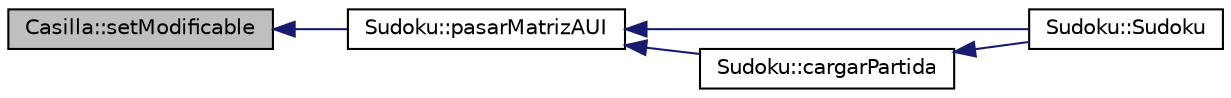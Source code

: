 digraph "Casilla::setModificable"
{
  edge [fontname="Helvetica",fontsize="10",labelfontname="Helvetica",labelfontsize="10"];
  node [fontname="Helvetica",fontsize="10",shape=record];
  rankdir="LR";
  Node1 [label="Casilla::setModificable",height=0.2,width=0.4,color="black", fillcolor="grey75", style="filled" fontcolor="black"];
  Node1 -> Node2 [dir="back",color="midnightblue",fontsize="10",style="solid",fontname="Helvetica"];
  Node2 [label="Sudoku::pasarMatrizAUI",height=0.2,width=0.4,color="black", fillcolor="white", style="filled",URL="$class_sudoku.html#a9851e8f3ef4959a86509a6c0a1f364db",tooltip="Pasa los valores del tablero lógico al tablero gráfico. "];
  Node2 -> Node3 [dir="back",color="midnightblue",fontsize="10",style="solid",fontname="Helvetica"];
  Node3 [label="Sudoku::Sudoku",height=0.2,width=0.4,color="black", fillcolor="white", style="filled",URL="$class_sudoku.html#add26172d727a99b29e4cc1c99d17ead4"];
  Node2 -> Node4 [dir="back",color="midnightblue",fontsize="10",style="solid",fontname="Helvetica"];
  Node4 [label="Sudoku::cargarPartida",height=0.2,width=0.4,color="black", fillcolor="white", style="filled",URL="$class_sudoku.html#ab2a8d3cebdc3898f5491f023df298958"];
  Node4 -> Node3 [dir="back",color="midnightblue",fontsize="10",style="solid",fontname="Helvetica"];
}
